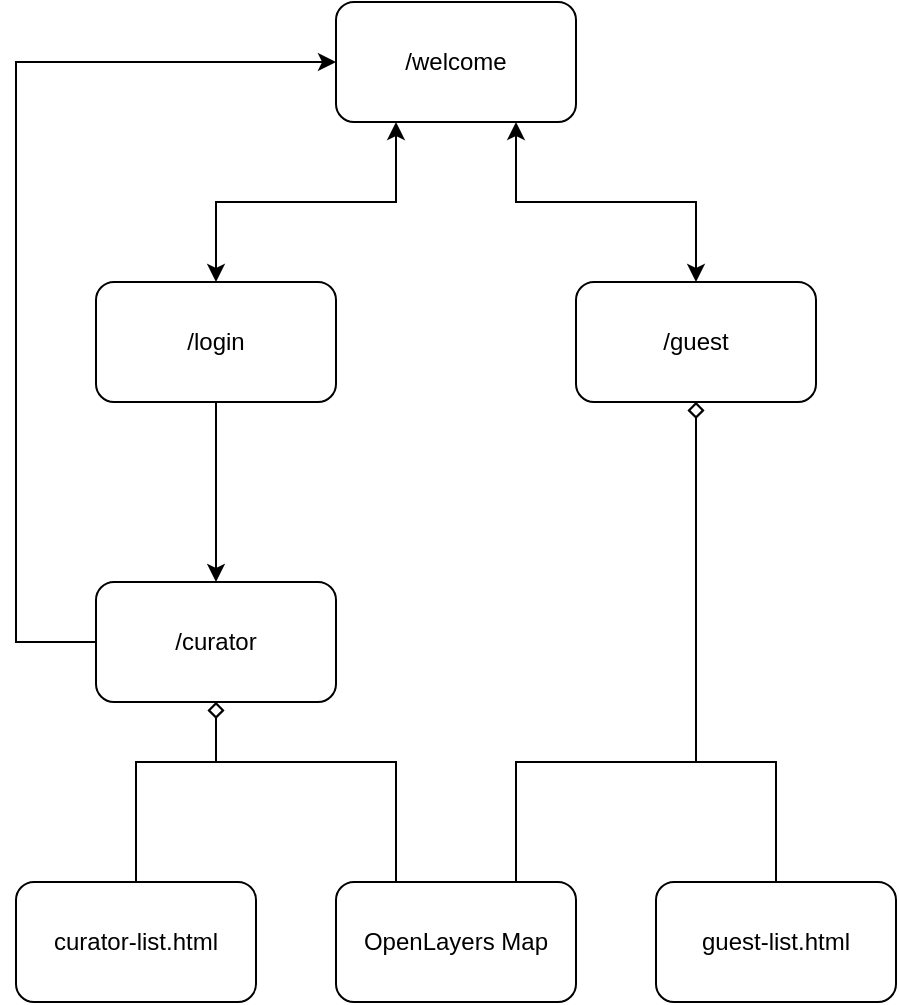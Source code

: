 <mxfile version="13.0.3" type="device"><diagram id="bGEL1GxwPiy35RyellBL" name="Page-1"><mxGraphModel dx="857" dy="642" grid="1" gridSize="10" guides="1" tooltips="1" connect="1" arrows="1" fold="1" page="1" pageScale="1" pageWidth="850" pageHeight="1100" math="0" shadow="0"><root><mxCell id="0"/><mxCell id="1" parent="0"/><mxCell id="fPIR63sgtNWApkdrdDUL-5" style="edgeStyle=orthogonalEdgeStyle;rounded=0;orthogonalLoop=1;jettySize=auto;html=1;exitX=0.25;exitY=1;exitDx=0;exitDy=0;startArrow=classic;startFill=1;" edge="1" parent="1" source="fPIR63sgtNWApkdrdDUL-1" target="fPIR63sgtNWApkdrdDUL-2"><mxGeometry relative="1" as="geometry"/></mxCell><mxCell id="fPIR63sgtNWApkdrdDUL-6" style="edgeStyle=orthogonalEdgeStyle;rounded=0;orthogonalLoop=1;jettySize=auto;html=1;exitX=0.75;exitY=1;exitDx=0;exitDy=0;startArrow=classic;startFill=1;" edge="1" parent="1" source="fPIR63sgtNWApkdrdDUL-1" target="fPIR63sgtNWApkdrdDUL-3"><mxGeometry relative="1" as="geometry"/></mxCell><mxCell id="fPIR63sgtNWApkdrdDUL-1" value="/welcome" style="rounded=1;whiteSpace=wrap;html=1;" vertex="1" parent="1"><mxGeometry x="360" y="60" width="120" height="60" as="geometry"/></mxCell><mxCell id="fPIR63sgtNWApkdrdDUL-7" style="edgeStyle=orthogonalEdgeStyle;rounded=0;orthogonalLoop=1;jettySize=auto;html=1;" edge="1" parent="1" source="fPIR63sgtNWApkdrdDUL-2" target="fPIR63sgtNWApkdrdDUL-4"><mxGeometry relative="1" as="geometry"/></mxCell><mxCell id="fPIR63sgtNWApkdrdDUL-2" value="/login" style="rounded=1;whiteSpace=wrap;html=1;" vertex="1" parent="1"><mxGeometry x="240" y="200" width="120" height="60" as="geometry"/></mxCell><mxCell id="fPIR63sgtNWApkdrdDUL-12" style="edgeStyle=orthogonalEdgeStyle;rounded=0;orthogonalLoop=1;jettySize=auto;html=1;entryX=0.5;entryY=0;entryDx=0;entryDy=0;startArrow=diamond;startFill=0;endArrow=none;endFill=0;" edge="1" parent="1" source="fPIR63sgtNWApkdrdDUL-3" target="fPIR63sgtNWApkdrdDUL-11"><mxGeometry relative="1" as="geometry"><Array as="points"><mxPoint x="540" y="440"/><mxPoint x="580" y="440"/></Array></mxGeometry></mxCell><mxCell id="fPIR63sgtNWApkdrdDUL-14" style="edgeStyle=orthogonalEdgeStyle;rounded=0;orthogonalLoop=1;jettySize=auto;html=1;entryX=0.75;entryY=0;entryDx=0;entryDy=0;startArrow=diamond;startFill=0;endArrow=none;endFill=0;exitX=0.5;exitY=1;exitDx=0;exitDy=0;" edge="1" parent="1" source="fPIR63sgtNWApkdrdDUL-3" target="fPIR63sgtNWApkdrdDUL-13"><mxGeometry relative="1" as="geometry"><Array as="points"><mxPoint x="540" y="440"/><mxPoint x="450" y="440"/></Array></mxGeometry></mxCell><mxCell id="fPIR63sgtNWApkdrdDUL-3" value="/guest" style="rounded=1;whiteSpace=wrap;html=1;" vertex="1" parent="1"><mxGeometry x="480" y="200" width="120" height="60" as="geometry"/></mxCell><mxCell id="fPIR63sgtNWApkdrdDUL-8" style="edgeStyle=orthogonalEdgeStyle;rounded=0;orthogonalLoop=1;jettySize=auto;html=1;entryX=0;entryY=0.5;entryDx=0;entryDy=0;exitX=0;exitY=0.5;exitDx=0;exitDy=0;" edge="1" parent="1" source="fPIR63sgtNWApkdrdDUL-4" target="fPIR63sgtNWApkdrdDUL-1"><mxGeometry relative="1" as="geometry"><Array as="points"><mxPoint x="200" y="380"/><mxPoint x="200" y="90"/></Array></mxGeometry></mxCell><mxCell id="fPIR63sgtNWApkdrdDUL-10" style="edgeStyle=orthogonalEdgeStyle;rounded=0;orthogonalLoop=1;jettySize=auto;html=1;startArrow=diamond;startFill=0;endArrow=none;endFill=0;" edge="1" parent="1" source="fPIR63sgtNWApkdrdDUL-4" target="fPIR63sgtNWApkdrdDUL-9"><mxGeometry relative="1" as="geometry"><Array as="points"><mxPoint x="300" y="440"/><mxPoint x="260" y="440"/></Array></mxGeometry></mxCell><mxCell id="fPIR63sgtNWApkdrdDUL-16" style="edgeStyle=orthogonalEdgeStyle;rounded=0;orthogonalLoop=1;jettySize=auto;html=1;startArrow=diamond;startFill=0;endArrow=none;endFill=0;entryX=0.25;entryY=0;entryDx=0;entryDy=0;" edge="1" parent="1" source="fPIR63sgtNWApkdrdDUL-4" target="fPIR63sgtNWApkdrdDUL-13"><mxGeometry relative="1" as="geometry"><mxPoint x="390" y="500" as="targetPoint"/><Array as="points"><mxPoint x="300" y="440"/><mxPoint x="390" y="440"/></Array></mxGeometry></mxCell><mxCell id="fPIR63sgtNWApkdrdDUL-4" value="/curator" style="rounded=1;whiteSpace=wrap;html=1;" vertex="1" parent="1"><mxGeometry x="240" y="350" width="120" height="60" as="geometry"/></mxCell><mxCell id="fPIR63sgtNWApkdrdDUL-9" value="curator-list.html" style="rounded=1;whiteSpace=wrap;html=1;" vertex="1" parent="1"><mxGeometry x="200" y="500" width="120" height="60" as="geometry"/></mxCell><mxCell id="fPIR63sgtNWApkdrdDUL-11" value="guest-list.html" style="rounded=1;whiteSpace=wrap;html=1;" vertex="1" parent="1"><mxGeometry x="520" y="500" width="120" height="60" as="geometry"/></mxCell><mxCell id="fPIR63sgtNWApkdrdDUL-13" value="OpenLayers Map" style="rounded=1;whiteSpace=wrap;html=1;" vertex="1" parent="1"><mxGeometry x="360" y="500" width="120" height="60" as="geometry"/></mxCell></root></mxGraphModel></diagram></mxfile>